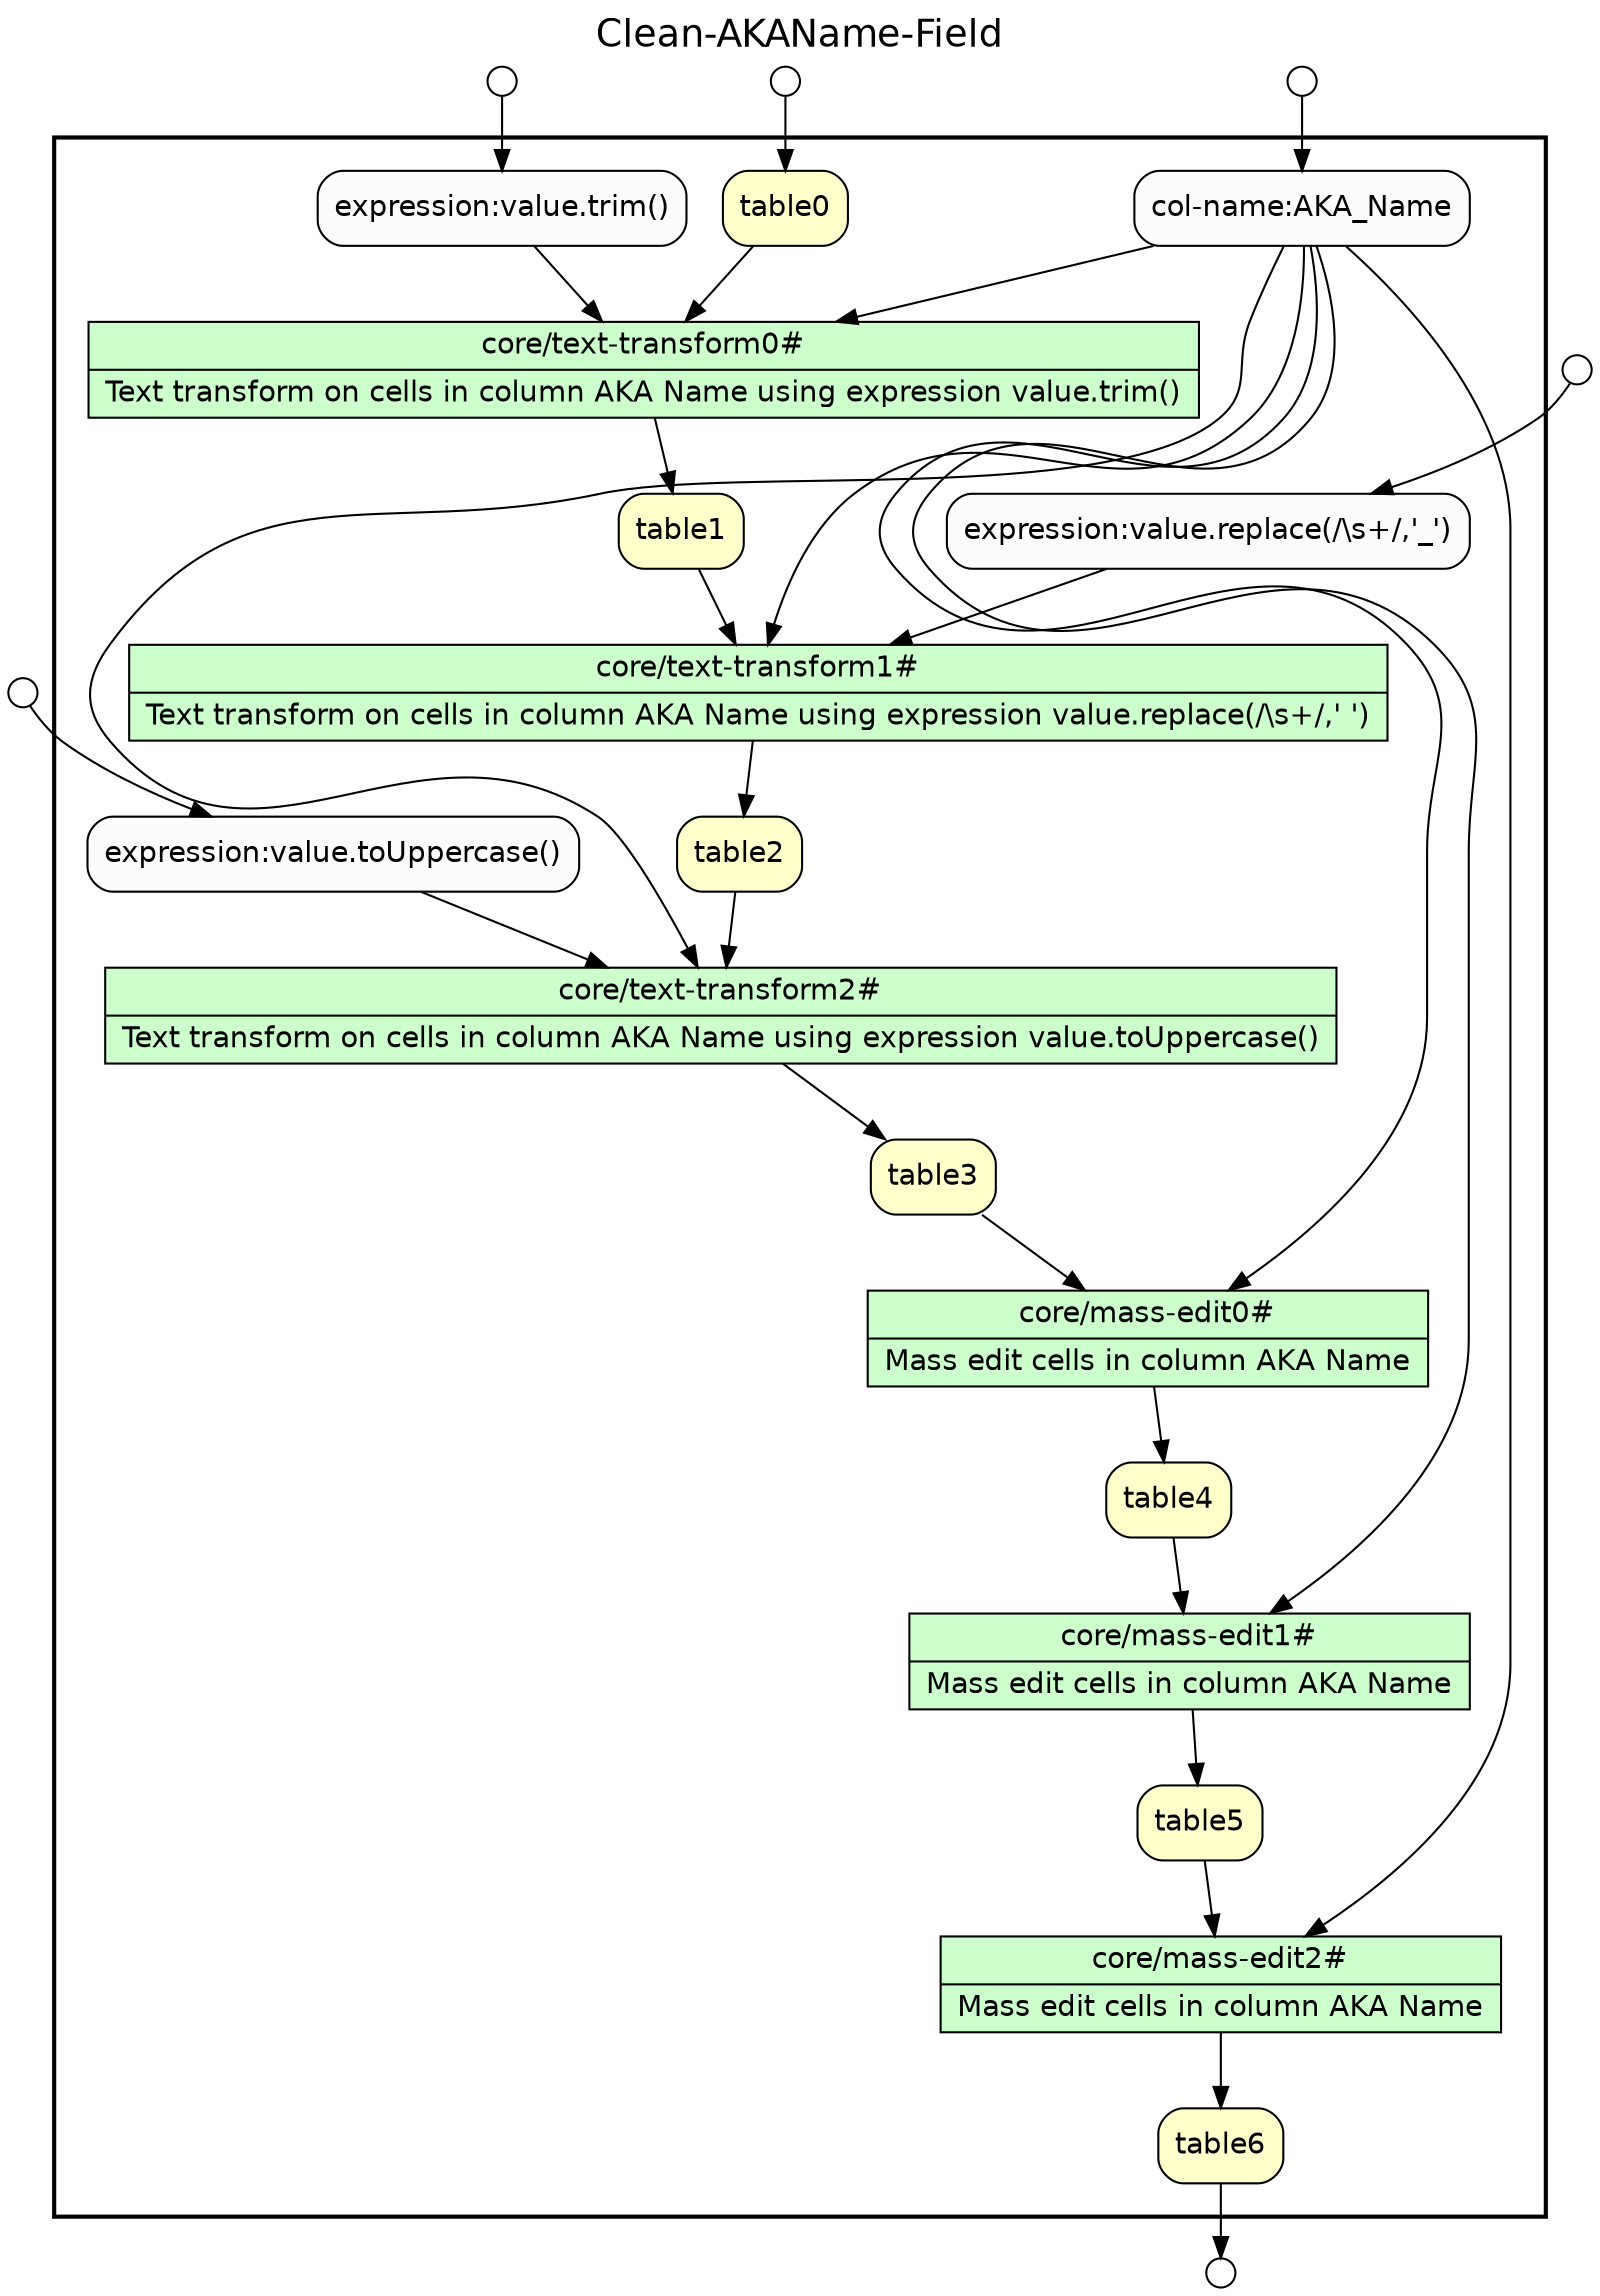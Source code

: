 /* Start of top-level graph */
digraph Workflow {
rankdir=TB

/* Title for graph */
fontname=Helvetica; fontsize=18; labelloc=t
label="Clean-AKAName-Field"

/* Start of double cluster for drawing box around nodes in workflow */
subgraph cluster_workflow_box_outer { label=""; color=black; penwidth=2
subgraph cluster_workflow_box_inner { label=""; penwidth=0

/* Style for nodes representing atomic programs in workflow */
node[shape=box style=filled fillcolor="#CCFFCC" peripheries=1 fontname=Helvetica]

/* Nodes representing atomic programs in workflow */
"core/text-transform0#" [shape=record rankdir=LR label="{<f0> core/text-transform0# |<f1> Text transform on cells in column AKA Name using expression value.trim()}"];
"core/text-transform1#" [shape=record rankdir=LR label="{<f0> core/text-transform1# |<f1> Text transform on cells in column AKA Name using expression value.replace(/\\s+/,' ')}"];
"core/text-transform2#" [shape=record rankdir=LR label="{<f0> core/text-transform2# |<f1> Text transform on cells in column AKA Name using expression value.toUppercase()}"];
"core/mass-edit0#" [shape=record rankdir=LR label="{<f0> core/mass-edit0# |<f1> Mass edit cells in column AKA Name}"];
"core/mass-edit1#" [shape=record rankdir=LR label="{<f0> core/mass-edit1# |<f1> Mass edit cells in column AKA Name}"];
"core/mass-edit2#" [shape=record rankdir=LR label="{<f0> core/mass-edit2# |<f1> Mass edit cells in column AKA Name}"];

/* Style for nodes representing non-parameter data channels in workflow */
node[shape=box style="rounded,filled" fillcolor="#FFFFCC" peripheries=1 fontname=Helvetica]

/* Nodes for non-parameter data channels in workflow */
table6
table0
table1
table2
table3
table4
table5

/* Style for nodes representing parameter channels in workflow */
node[shape=box style="rounded,filled" fillcolor="#FCFCFC" peripheries=1 fontname=Helvetica]

/* Nodes representing parameter channels in workflow */
"col-name:AKA_Name"
"expression:value.trim()"
"expression:value.replace(/\\s+/,'_')"
"expression:value.toUppercase()"

/* Edges representing connections between programs and channels */
"core/text-transform0#" -> table1
"col-name:AKA_Name" -> "core/text-transform0#"
"expression:value.trim()" -> "core/text-transform0#"
table0 -> "core/text-transform0#"
"core/text-transform1#" -> table2
"col-name:AKA_Name" -> "core/text-transform1#"
"expression:value.replace(/\\s+/,'_')" -> "core/text-transform1#"
table1 -> "core/text-transform1#"
"core/text-transform2#" -> table3
"col-name:AKA_Name" -> "core/text-transform2#"
"expression:value.toUppercase()" -> "core/text-transform2#"
table2 -> "core/text-transform2#"
"core/mass-edit0#" -> table4
"col-name:AKA_Name" -> "core/mass-edit0#"
table3 -> "core/mass-edit0#"
"core/mass-edit1#" -> table5
"col-name:AKA_Name" -> "core/mass-edit1#"
table4 -> "core/mass-edit1#"
"core/mass-edit2#" -> table6
"col-name:AKA_Name" -> "core/mass-edit2#"
table5 -> "core/mass-edit2#"

/* End of double cluster for drawing box around nodes in workflow */
}}

/* Style for nodes representing workflow input ports */
node[shape=circle style="rounded,filled" fillcolor="#FFFFFF" peripheries=1 fontname=Helvetica width=0.2]

/* Nodes representing workflow input ports */
"expression:value.trim()_input_port" [label=""]
"expression:value.replace(/\\s+/,'_')_input_port" [label=""]
"col-name:AKA_Name_input_port" [label=""]
"expression:value.toUppercase()_input_port" [label=""]
table0_input_port [label=""]

/* Style for nodes representing workflow output ports */
node[shape=circle style="rounded,filled" fillcolor="#FFFFFF" peripheries=1 fontname=Helvetica width=0.2]

/* Nodes representing workflow output ports */
table6_output_port [label=""]

/* Edges from input ports to channels */
"expression:value.trim()_input_port" -> "expression:value.trim()"
"expression:value.replace(/\\s+/,'_')_input_port" -> "expression:value.replace(/\\s+/,'_')"
"col-name:AKA_Name_input_port" -> "col-name:AKA_Name"
"expression:value.toUppercase()_input_port" -> "expression:value.toUppercase()"
table0_input_port -> table0

/* Edges from channels to output ports */
table6 -> table6_output_port

/* End of top-level graph */
}